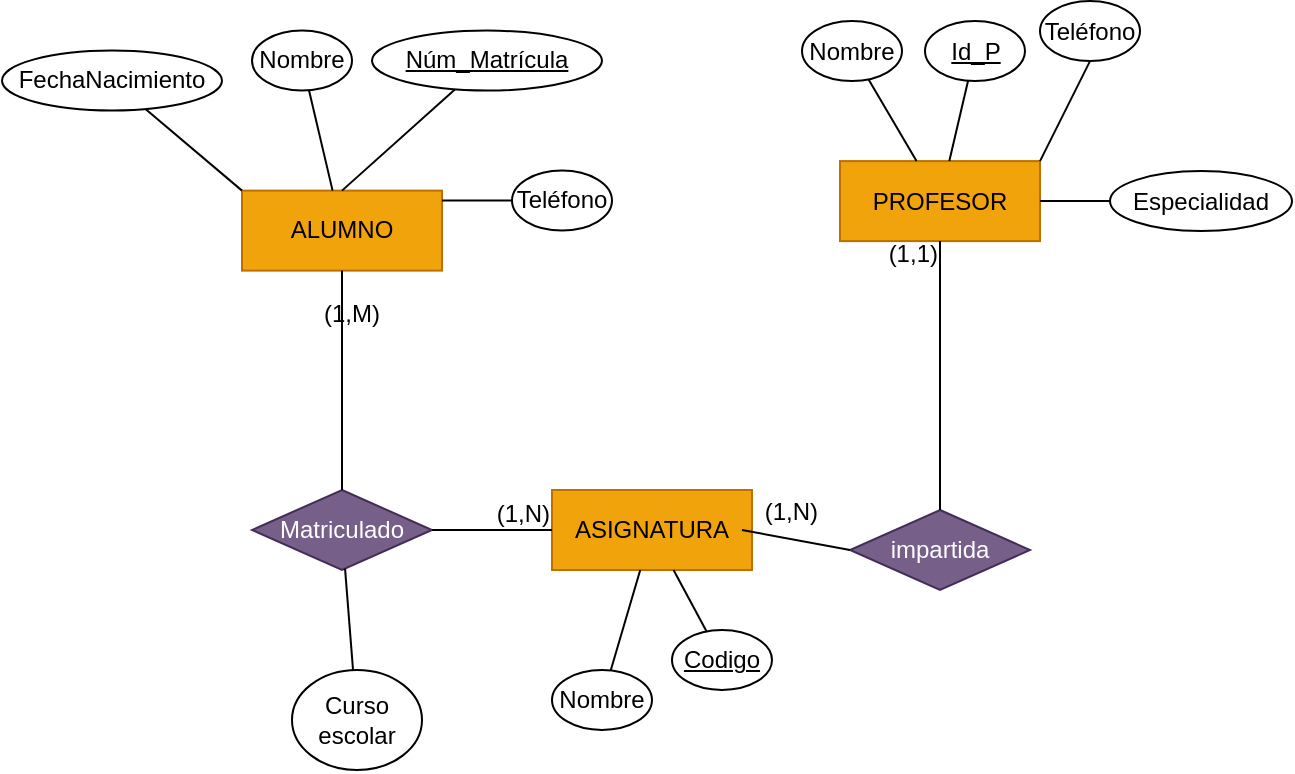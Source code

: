 <mxfile version="27.0.9">
  <diagram name="Página-1" id="kU0U38mGIyD2k4u_Bt-u">
    <mxGraphModel dx="1693" dy="993" grid="1" gridSize="10" guides="1" tooltips="1" connect="1" arrows="1" fold="1" page="1" pageScale="1" pageWidth="827" pageHeight="1169" math="0" shadow="0">
      <root>
        <mxCell id="0" />
        <mxCell id="1" parent="0" />
        <mxCell id="Mo_r6kZZPWjqHTLVWbYb-92" value="ALUMNO" style="whiteSpace=wrap;html=1;align=center;fillColor=#f0a30a;strokeColor=#BD7000;fontColor=#000000;" vertex="1" parent="1">
          <mxGeometry x="240" y="340.31" width="100" height="40" as="geometry" />
        </mxCell>
        <mxCell id="Mo_r6kZZPWjqHTLVWbYb-93" value="PROFESOR" style="whiteSpace=wrap;html=1;align=center;fillColor=#f0a30a;strokeColor=#BD7000;fontColor=#000000;" vertex="1" parent="1">
          <mxGeometry x="539" y="325.55" width="100" height="40" as="geometry" />
        </mxCell>
        <mxCell id="Mo_r6kZZPWjqHTLVWbYb-94" value="ASIGNATURA" style="whiteSpace=wrap;html=1;align=center;fillColor=#f0a30a;strokeColor=#BD7000;fontColor=#000000;" vertex="1" parent="1">
          <mxGeometry x="395" y="490" width="100" height="40" as="geometry" />
        </mxCell>
        <mxCell id="Mo_r6kZZPWjqHTLVWbYb-95" value="Matriculado" style="shape=rhombus;perimeter=rhombusPerimeter;whiteSpace=wrap;html=1;align=center;fillColor=#76608a;fontColor=#ffffff;strokeColor=#432D57;" vertex="1" parent="1">
          <mxGeometry x="245" y="490" width="90" height="40" as="geometry" />
        </mxCell>
        <mxCell id="Mo_r6kZZPWjqHTLVWbYb-96" value="" style="endArrow=none;html=1;rounded=0;exitX=0.5;exitY=0;exitDx=0;exitDy=0;entryX=0.5;entryY=1;entryDx=0;entryDy=0;" edge="1" parent="1" source="Mo_r6kZZPWjqHTLVWbYb-95" target="Mo_r6kZZPWjqHTLVWbYb-92">
          <mxGeometry relative="1" as="geometry">
            <mxPoint x="222" y="480" as="sourcePoint" />
            <mxPoint x="175" y="510" as="targetPoint" />
          </mxGeometry>
        </mxCell>
        <mxCell id="Mo_r6kZZPWjqHTLVWbYb-97" value="(1,M)" style="resizable=0;html=1;whiteSpace=wrap;align=right;verticalAlign=bottom;" connectable="0" vertex="1" parent="Mo_r6kZZPWjqHTLVWbYb-96">
          <mxGeometry x="1" relative="1" as="geometry">
            <mxPoint x="20" y="30" as="offset" />
          </mxGeometry>
        </mxCell>
        <mxCell id="Mo_r6kZZPWjqHTLVWbYb-98" value="" style="endArrow=none;html=1;rounded=0;exitX=1;exitY=0.5;exitDx=0;exitDy=0;" edge="1" parent="1" source="Mo_r6kZZPWjqHTLVWbYb-95">
          <mxGeometry relative="1" as="geometry">
            <mxPoint x="222" y="480" as="sourcePoint" />
            <mxPoint x="395" y="510" as="targetPoint" />
          </mxGeometry>
        </mxCell>
        <mxCell id="Mo_r6kZZPWjqHTLVWbYb-99" value="(1,N)" style="resizable=0;html=1;whiteSpace=wrap;align=right;verticalAlign=bottom;" connectable="0" vertex="1" parent="Mo_r6kZZPWjqHTLVWbYb-98">
          <mxGeometry x="1" relative="1" as="geometry">
            <mxPoint as="offset" />
          </mxGeometry>
        </mxCell>
        <mxCell id="Mo_r6kZZPWjqHTLVWbYb-100" value="impartida" style="shape=rhombus;perimeter=rhombusPerimeter;whiteSpace=wrap;html=1;align=center;fillColor=#76608a;fontColor=#ffffff;strokeColor=#432D57;" vertex="1" parent="1">
          <mxGeometry x="544" y="500" width="90" height="40" as="geometry" />
        </mxCell>
        <mxCell id="Mo_r6kZZPWjqHTLVWbYb-101" value="" style="endArrow=none;html=1;rounded=0;exitX=0;exitY=0.5;exitDx=0;exitDy=0;entryX=0.95;entryY=0.5;entryDx=0;entryDy=0;entryPerimeter=0;" edge="1" parent="1" source="Mo_r6kZZPWjqHTLVWbYb-100" target="Mo_r6kZZPWjqHTLVWbYb-94">
          <mxGeometry relative="1" as="geometry">
            <mxPoint x="521" y="490" as="sourcePoint" />
            <mxPoint x="490" y="520" as="targetPoint" />
          </mxGeometry>
        </mxCell>
        <mxCell id="Mo_r6kZZPWjqHTLVWbYb-102" value="(1,N)" style="resizable=0;html=1;whiteSpace=wrap;align=right;verticalAlign=bottom;" connectable="0" vertex="1" parent="Mo_r6kZZPWjqHTLVWbYb-101">
          <mxGeometry x="1" relative="1" as="geometry">
            <mxPoint x="40" as="offset" />
          </mxGeometry>
        </mxCell>
        <mxCell id="Mo_r6kZZPWjqHTLVWbYb-103" value="" style="endArrow=none;html=1;rounded=0;exitX=0.5;exitY=0;exitDx=0;exitDy=0;entryX=0.5;entryY=1;entryDx=0;entryDy=0;" edge="1" parent="1" source="Mo_r6kZZPWjqHTLVWbYb-100" target="Mo_r6kZZPWjqHTLVWbYb-93">
          <mxGeometry relative="1" as="geometry">
            <mxPoint x="521" y="490" as="sourcePoint" />
            <mxPoint x="644" y="350" as="targetPoint" />
          </mxGeometry>
        </mxCell>
        <mxCell id="Mo_r6kZZPWjqHTLVWbYb-104" value="(1,1)" style="resizable=0;html=1;whiteSpace=wrap;align=right;verticalAlign=bottom;" connectable="0" vertex="1" parent="Mo_r6kZZPWjqHTLVWbYb-103">
          <mxGeometry x="1" relative="1" as="geometry">
            <mxPoint y="15" as="offset" />
          </mxGeometry>
        </mxCell>
        <mxCell id="Mo_r6kZZPWjqHTLVWbYb-105" value="" style="endArrow=none;html=1;rounded=0;" edge="1" parent="1" source="Mo_r6kZZPWjqHTLVWbYb-94" target="Mo_r6kZZPWjqHTLVWbYb-106">
          <mxGeometry relative="1" as="geometry">
            <mxPoint x="420" y="575" as="sourcePoint" />
            <mxPoint x="480" y="575" as="targetPoint" />
          </mxGeometry>
        </mxCell>
        <mxCell id="Mo_r6kZZPWjqHTLVWbYb-106" value="&lt;u&gt;Codigo&lt;/u&gt;" style="ellipse;whiteSpace=wrap;html=1;align=center;" vertex="1" parent="1">
          <mxGeometry x="455" y="560" width="50" height="30" as="geometry" />
        </mxCell>
        <mxCell id="Mo_r6kZZPWjqHTLVWbYb-107" value="" style="endArrow=none;html=1;rounded=0;" edge="1" parent="1" source="Mo_r6kZZPWjqHTLVWbYb-93" target="Mo_r6kZZPWjqHTLVWbYb-108">
          <mxGeometry relative="1" as="geometry">
            <mxPoint x="595" y="315.55" as="sourcePoint" />
            <mxPoint x="606.5" y="270.55" as="targetPoint" />
          </mxGeometry>
        </mxCell>
        <mxCell id="Mo_r6kZZPWjqHTLVWbYb-108" value="&lt;u&gt;Id_P&lt;/u&gt;" style="ellipse;whiteSpace=wrap;html=1;align=center;" vertex="1" parent="1">
          <mxGeometry x="581.5" y="255.55" width="50" height="30" as="geometry" />
        </mxCell>
        <mxCell id="Mo_r6kZZPWjqHTLVWbYb-109" value="" style="endArrow=none;html=1;rounded=0;exitX=0.5;exitY=0;exitDx=0;exitDy=0;" edge="1" parent="1" source="Mo_r6kZZPWjqHTLVWbYb-92" target="Mo_r6kZZPWjqHTLVWbYb-110">
          <mxGeometry relative="1" as="geometry">
            <mxPoint x="270" y="275.31" as="sourcePoint" />
            <mxPoint x="330" y="275.31" as="targetPoint" />
          </mxGeometry>
        </mxCell>
        <mxCell id="Mo_r6kZZPWjqHTLVWbYb-110" value="&lt;u&gt;Núm_Matrícula&lt;/u&gt;" style="ellipse;whiteSpace=wrap;html=1;align=center;" vertex="1" parent="1">
          <mxGeometry x="305" y="260.31" width="115" height="30" as="geometry" />
        </mxCell>
        <mxCell id="Mo_r6kZZPWjqHTLVWbYb-111" value="" style="endArrow=none;html=1;rounded=0;" edge="1" parent="1" source="Mo_r6kZZPWjqHTLVWbYb-92" target="Mo_r6kZZPWjqHTLVWbYb-112">
          <mxGeometry relative="1" as="geometry">
            <mxPoint x="210" y="275.31" as="sourcePoint" />
            <mxPoint x="270" y="275.31" as="targetPoint" />
          </mxGeometry>
        </mxCell>
        <mxCell id="Mo_r6kZZPWjqHTLVWbYb-112" value="Nombre" style="ellipse;whiteSpace=wrap;html=1;align=center;" vertex="1" parent="1">
          <mxGeometry x="245" y="260.31" width="50" height="30" as="geometry" />
        </mxCell>
        <mxCell id="Mo_r6kZZPWjqHTLVWbYb-113" value="" style="endArrow=none;html=1;rounded=0;" edge="1" parent="1" source="Mo_r6kZZPWjqHTLVWbYb-93" target="Mo_r6kZZPWjqHTLVWbYb-114">
          <mxGeometry relative="1" as="geometry">
            <mxPoint x="485" y="270.55" as="sourcePoint" />
            <mxPoint x="545" y="270.55" as="targetPoint" />
          </mxGeometry>
        </mxCell>
        <mxCell id="Mo_r6kZZPWjqHTLVWbYb-114" value="Nombre" style="ellipse;whiteSpace=wrap;html=1;align=center;" vertex="1" parent="1">
          <mxGeometry x="520" y="255.55" width="50" height="30" as="geometry" />
        </mxCell>
        <mxCell id="Mo_r6kZZPWjqHTLVWbYb-115" value="" style="endArrow=none;html=1;rounded=0;" edge="1" parent="1" source="Mo_r6kZZPWjqHTLVWbYb-94" target="Mo_r6kZZPWjqHTLVWbYb-116">
          <mxGeometry relative="1" as="geometry">
            <mxPoint x="360" y="595" as="sourcePoint" />
            <mxPoint x="420" y="595" as="targetPoint" />
          </mxGeometry>
        </mxCell>
        <mxCell id="Mo_r6kZZPWjqHTLVWbYb-116" value="Nombre" style="ellipse;whiteSpace=wrap;html=1;align=center;" vertex="1" parent="1">
          <mxGeometry x="395" y="580" width="50" height="30" as="geometry" />
        </mxCell>
        <mxCell id="Mo_r6kZZPWjqHTLVWbYb-117" value="" style="endArrow=none;html=1;rounded=0;" edge="1" parent="1" source="Mo_r6kZZPWjqHTLVWbYb-95" target="Mo_r6kZZPWjqHTLVWbYb-118">
          <mxGeometry relative="1" as="geometry">
            <mxPoint x="230" y="595" as="sourcePoint" />
            <mxPoint x="290" y="595" as="targetPoint" />
          </mxGeometry>
        </mxCell>
        <mxCell id="Mo_r6kZZPWjqHTLVWbYb-118" value="Curso escolar" style="ellipse;whiteSpace=wrap;html=1;align=center;" vertex="1" parent="1">
          <mxGeometry x="265" y="580" width="65" height="50" as="geometry" />
        </mxCell>
        <mxCell id="Mo_r6kZZPWjqHTLVWbYb-119" value="" style="endArrow=none;html=1;rounded=0;exitX=0;exitY=0;exitDx=0;exitDy=0;" edge="1" target="Mo_r6kZZPWjqHTLVWbYb-120" parent="1" source="Mo_r6kZZPWjqHTLVWbYb-92">
          <mxGeometry relative="1" as="geometry">
            <mxPoint x="170" y="315.31" as="sourcePoint" />
            <mxPoint x="230" y="315.31" as="targetPoint" />
          </mxGeometry>
        </mxCell>
        <mxCell id="Mo_r6kZZPWjqHTLVWbYb-120" value="FechaNacimiento" style="ellipse;whiteSpace=wrap;html=1;align=center;" vertex="1" parent="1">
          <mxGeometry x="120" y="270.31" width="110" height="30" as="geometry" />
        </mxCell>
        <mxCell id="Mo_r6kZZPWjqHTLVWbYb-123" value="" style="endArrow=none;html=1;rounded=0;" edge="1" target="Mo_r6kZZPWjqHTLVWbYb-124" parent="1">
          <mxGeometry relative="1" as="geometry">
            <mxPoint x="340" y="345.31" as="sourcePoint" />
            <mxPoint x="400" y="345.31" as="targetPoint" />
          </mxGeometry>
        </mxCell>
        <mxCell id="Mo_r6kZZPWjqHTLVWbYb-124" value="Teléfono" style="ellipse;whiteSpace=wrap;html=1;align=center;" vertex="1" parent="1">
          <mxGeometry x="375" y="330.31" width="50" height="30" as="geometry" />
        </mxCell>
        <mxCell id="Mo_r6kZZPWjqHTLVWbYb-126" value="Teléfono" style="ellipse;whiteSpace=wrap;html=1;align=center;" vertex="1" parent="1">
          <mxGeometry x="639" y="245.55" width="50" height="30" as="geometry" />
        </mxCell>
        <mxCell id="Mo_r6kZZPWjqHTLVWbYb-127" value="" style="endArrow=none;html=1;rounded=0;exitX=1;exitY=0;exitDx=0;exitDy=0;entryX=0.5;entryY=1;entryDx=0;entryDy=0;" edge="1" parent="1" source="Mo_r6kZZPWjqHTLVWbYb-93" target="Mo_r6kZZPWjqHTLVWbYb-126">
          <mxGeometry relative="1" as="geometry">
            <mxPoint x="615" y="355.55" as="sourcePoint" />
            <mxPoint x="628" y="315.55" as="targetPoint" />
          </mxGeometry>
        </mxCell>
        <mxCell id="Mo_r6kZZPWjqHTLVWbYb-129" value="" style="endArrow=none;html=1;rounded=0;" edge="1" target="Mo_r6kZZPWjqHTLVWbYb-130" parent="1">
          <mxGeometry relative="1" as="geometry">
            <mxPoint x="639" y="345.55" as="sourcePoint" />
            <mxPoint x="699" y="345.55" as="targetPoint" />
          </mxGeometry>
        </mxCell>
        <mxCell id="Mo_r6kZZPWjqHTLVWbYb-130" value="Especialidad" style="ellipse;whiteSpace=wrap;html=1;align=center;" vertex="1" parent="1">
          <mxGeometry x="674" y="330.55" width="91" height="30" as="geometry" />
        </mxCell>
      </root>
    </mxGraphModel>
  </diagram>
</mxfile>
